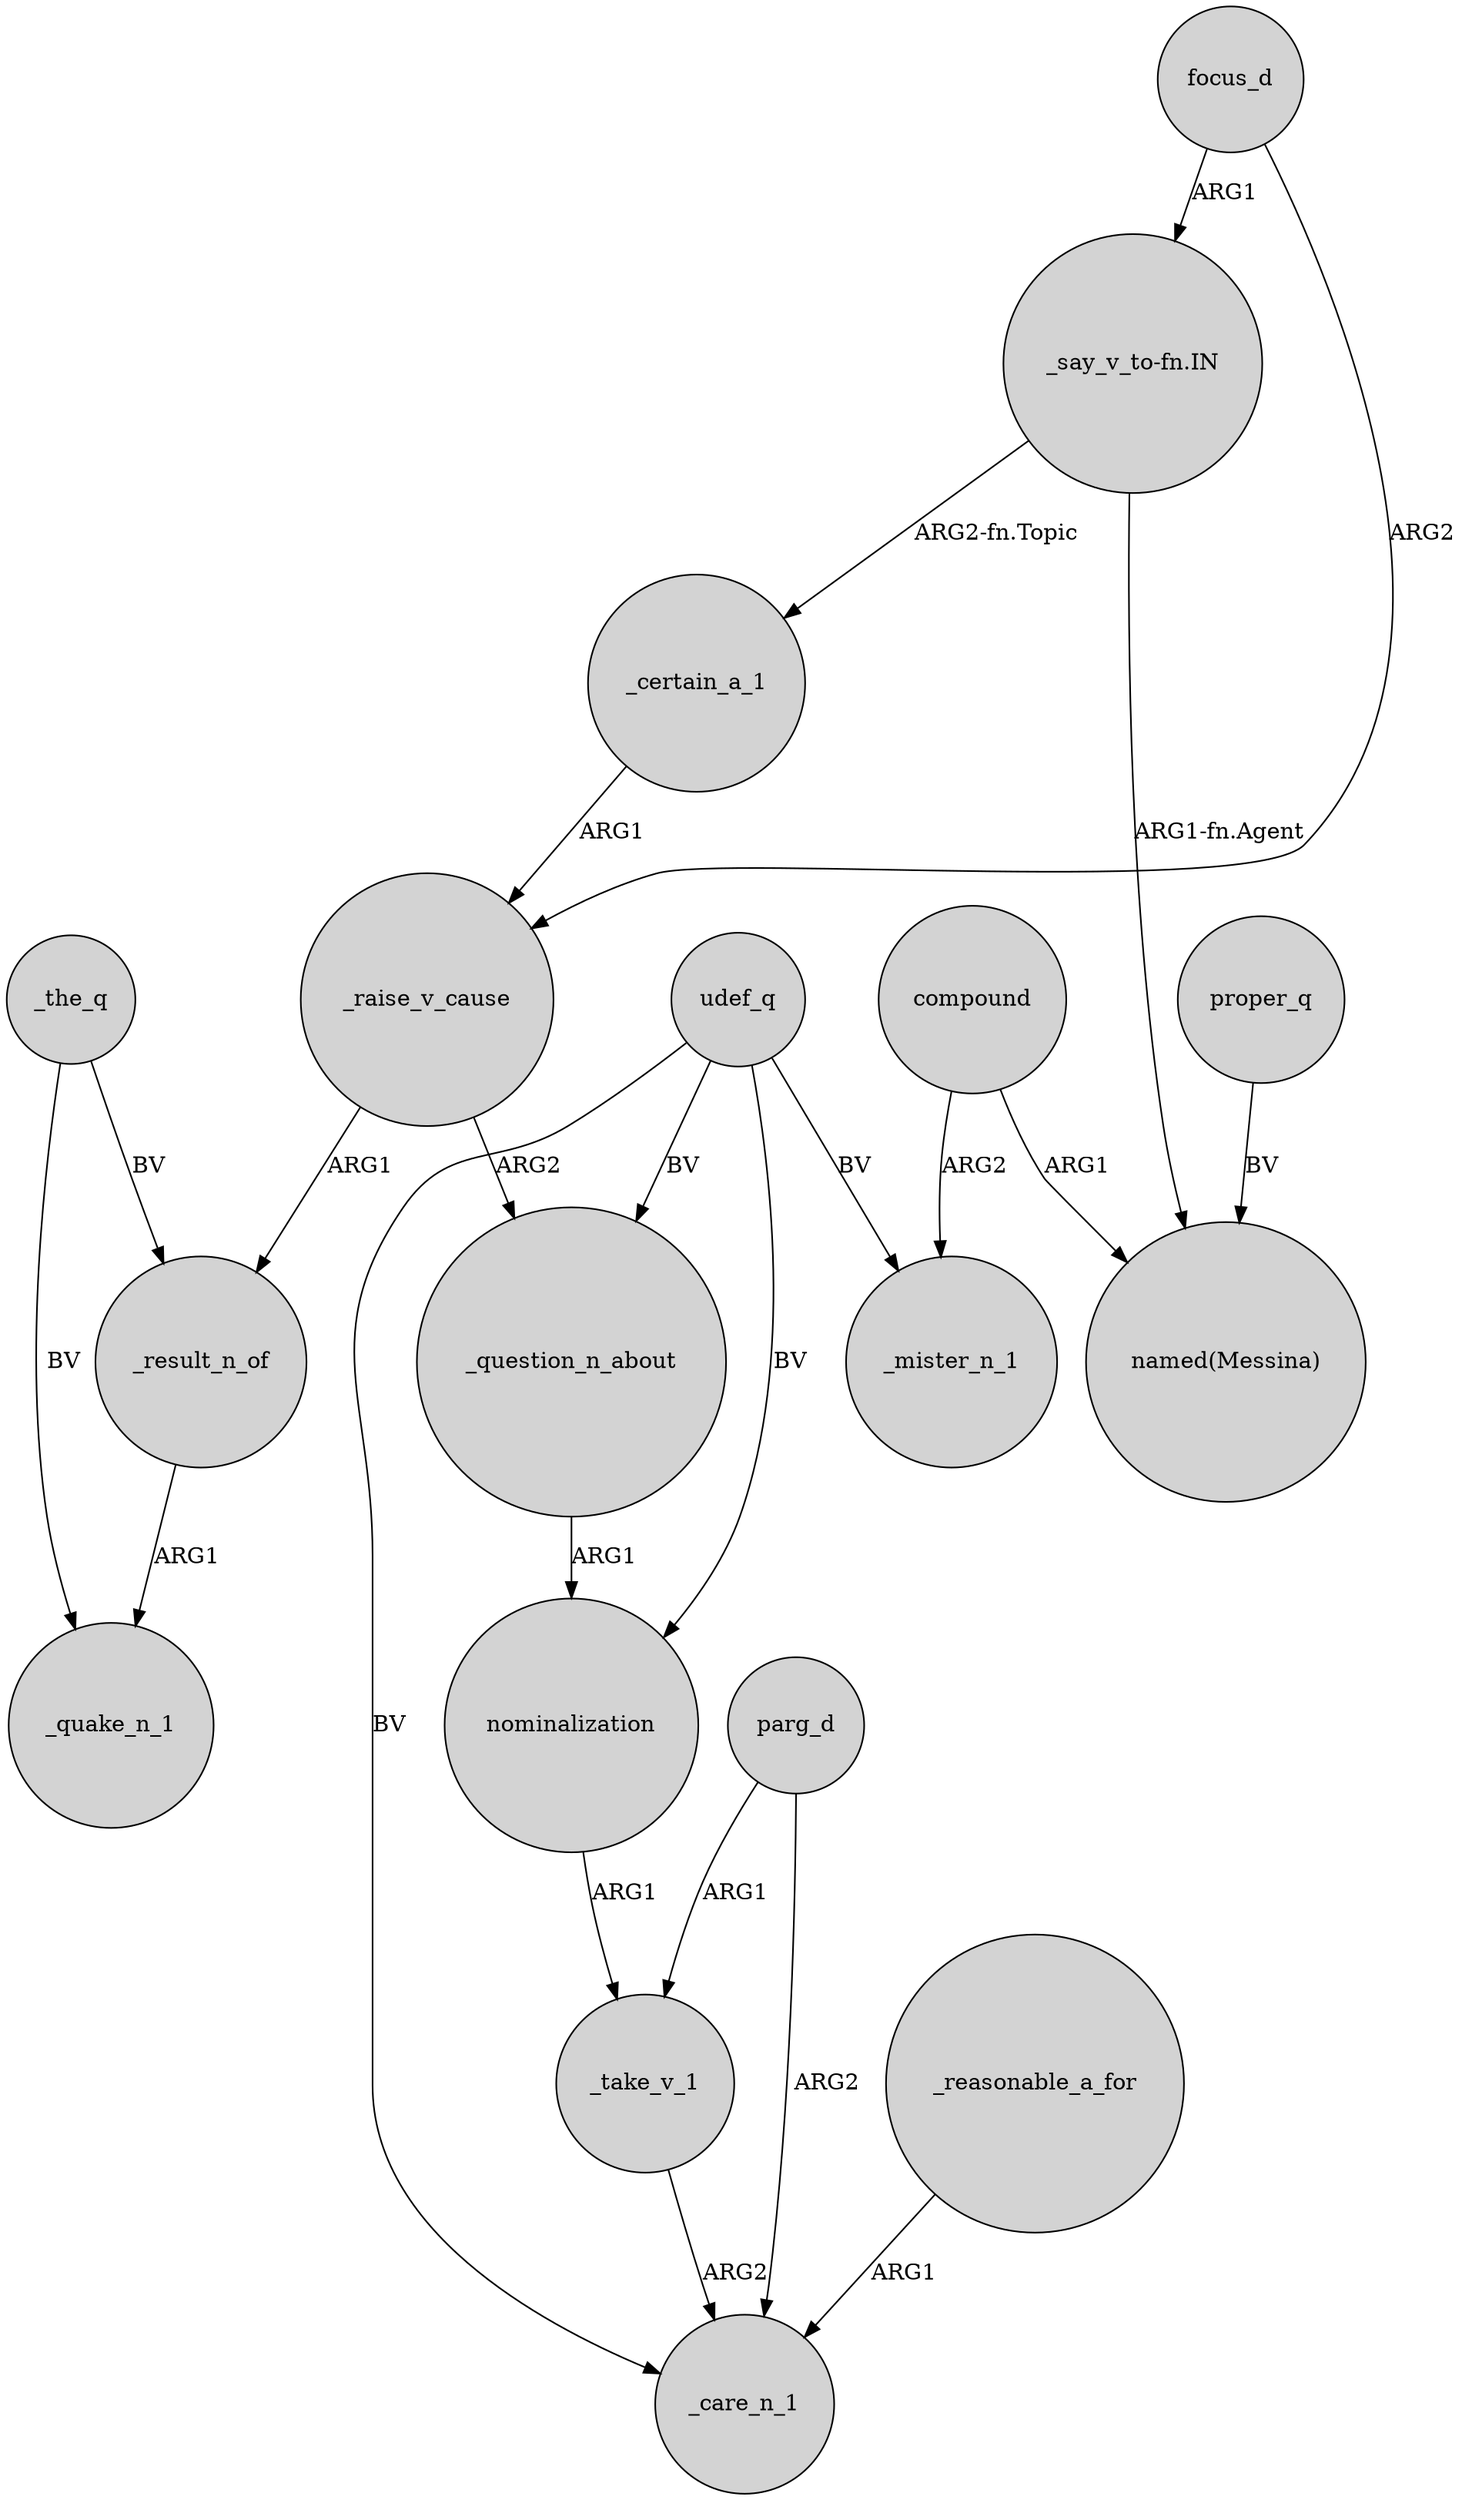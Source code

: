 digraph {
	node [shape=circle style=filled]
	_the_q -> _quake_n_1 [label=BV]
	"_say_v_to-fn.IN" -> _certain_a_1 [label="ARG2-fn.Topic"]
	compound -> _mister_n_1 [label=ARG2]
	_the_q -> _result_n_of [label=BV]
	udef_q -> _care_n_1 [label=BV]
	nominalization -> _take_v_1 [label=ARG1]
	udef_q -> _question_n_about [label=BV]
	udef_q -> _mister_n_1 [label=BV]
	_question_n_about -> nominalization [label=ARG1]
	proper_q -> "named(Messina)" [label=BV]
	_raise_v_cause -> _result_n_of [label=ARG1]
	parg_d -> _care_n_1 [label=ARG2]
	_raise_v_cause -> _question_n_about [label=ARG2]
	_certain_a_1 -> _raise_v_cause [label=ARG1]
	"_say_v_to-fn.IN" -> "named(Messina)" [label="ARG1-fn.Agent"]
	udef_q -> nominalization [label=BV]
	_take_v_1 -> _care_n_1 [label=ARG2]
	compound -> "named(Messina)" [label=ARG1]
	_reasonable_a_for -> _care_n_1 [label=ARG1]
	focus_d -> "_say_v_to-fn.IN" [label=ARG1]
	parg_d -> _take_v_1 [label=ARG1]
	_result_n_of -> _quake_n_1 [label=ARG1]
	focus_d -> _raise_v_cause [label=ARG2]
}
